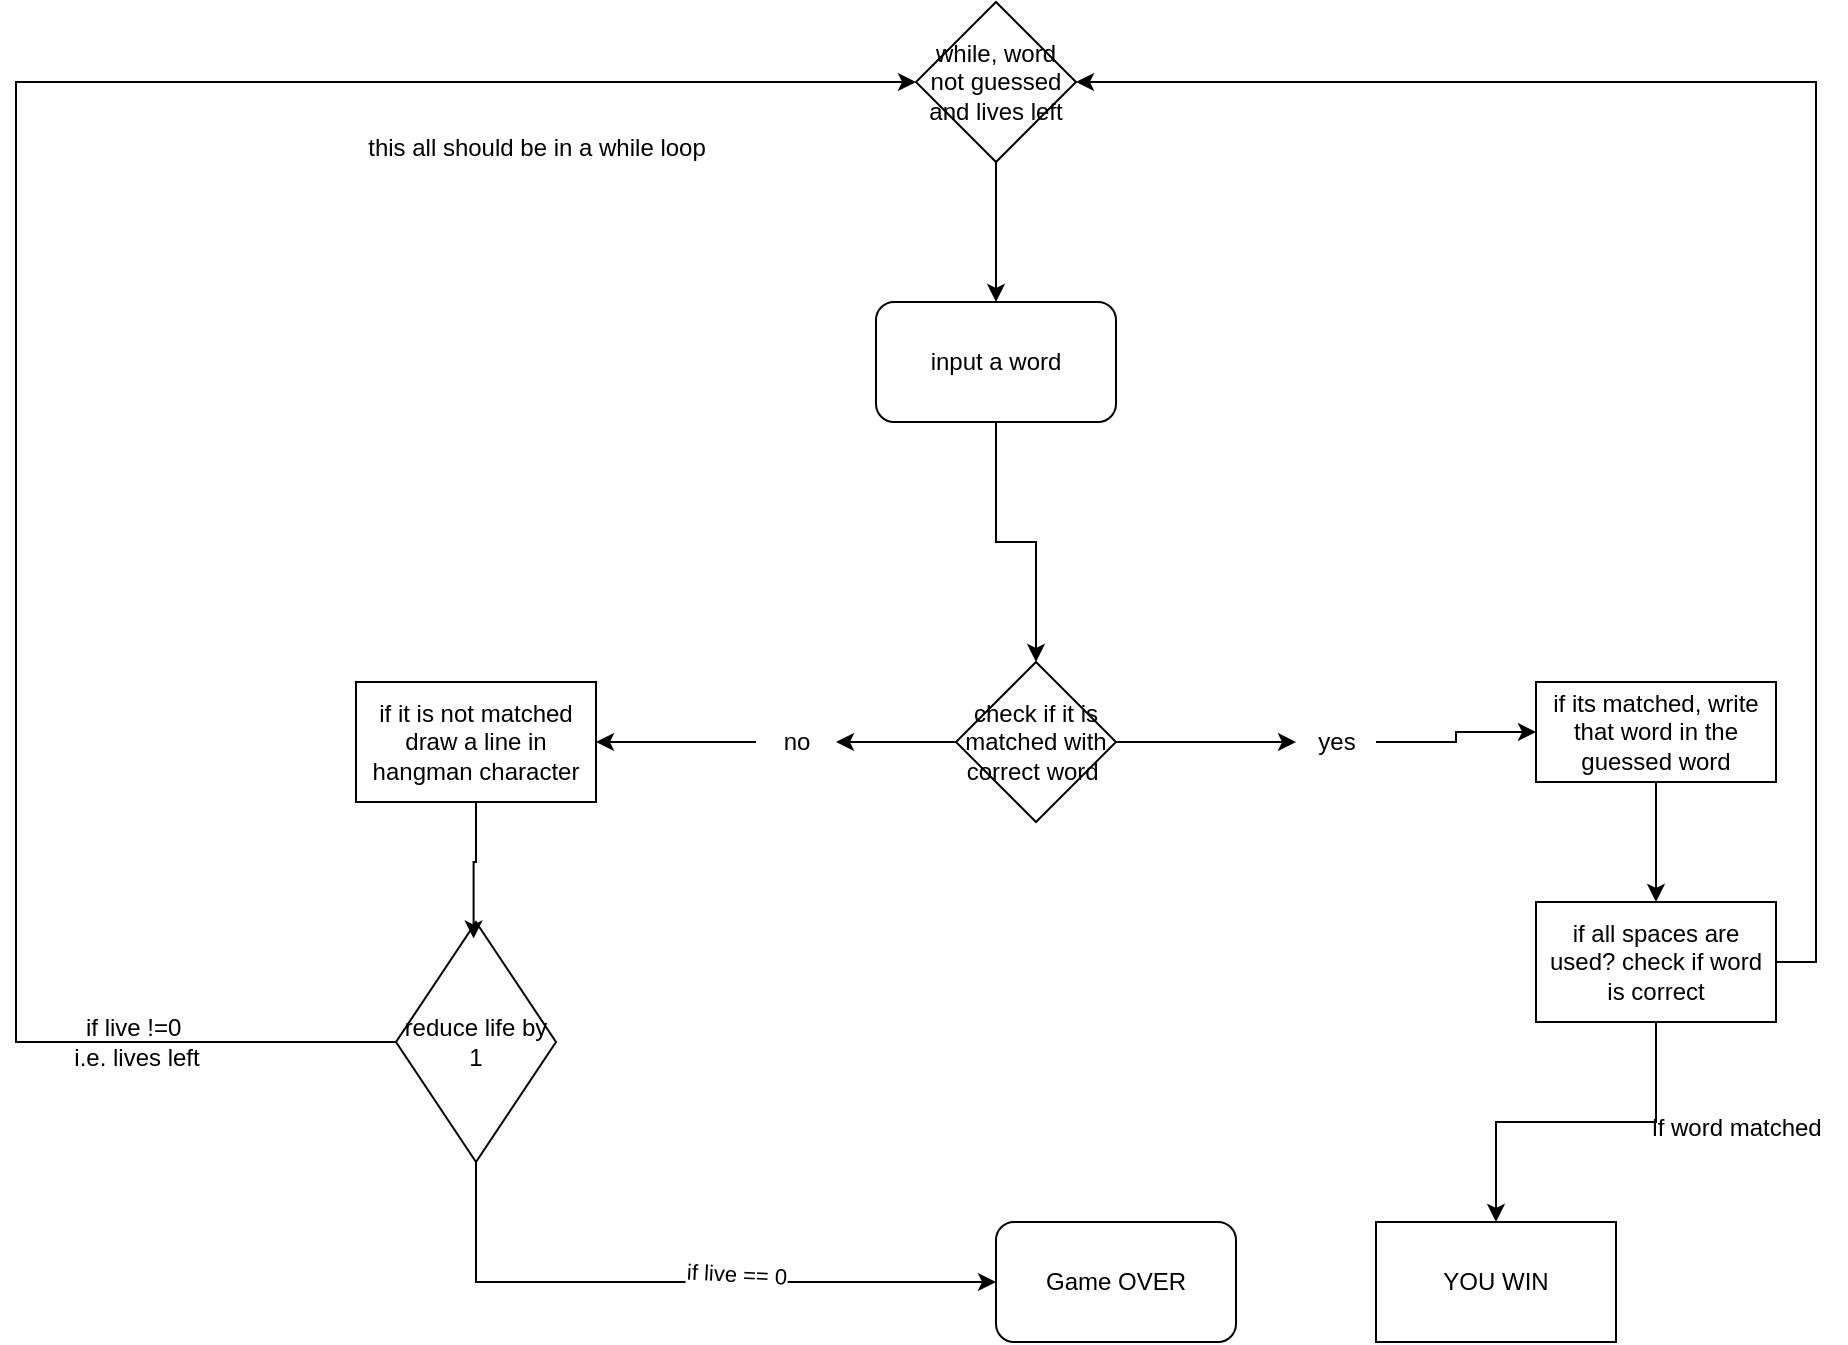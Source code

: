 <mxfile version="24.4.13" type="device">
  <diagram name="Page-1" id="urrX0BqP7gOqeBc0GH5a">
    <mxGraphModel dx="2600" dy="883" grid="1" gridSize="10" guides="1" tooltips="1" connect="1" arrows="1" fold="1" page="1" pageScale="1" pageWidth="850" pageHeight="1100" math="0" shadow="0">
      <root>
        <mxCell id="0" />
        <mxCell id="1" parent="0" />
        <mxCell id="dUazeYfnmG6VWpRsBNlW-36" style="edgeStyle=orthogonalEdgeStyle;rounded=0;orthogonalLoop=1;jettySize=auto;html=1;entryX=0.5;entryY=0;entryDx=0;entryDy=0;" edge="1" parent="1" source="dUazeYfnmG6VWpRsBNlW-1" target="dUazeYfnmG6VWpRsBNlW-4">
          <mxGeometry relative="1" as="geometry" />
        </mxCell>
        <mxCell id="dUazeYfnmG6VWpRsBNlW-1" value="input a word" style="rounded=1;whiteSpace=wrap;html=1;" vertex="1" parent="1">
          <mxGeometry x="250" y="180" width="120" height="60" as="geometry" />
        </mxCell>
        <mxCell id="dUazeYfnmG6VWpRsBNlW-6" style="edgeStyle=orthogonalEdgeStyle;rounded=0;orthogonalLoop=1;jettySize=auto;html=1;exitX=1;exitY=0.5;exitDx=0;exitDy=0;entryX=0;entryY=0.5;entryDx=0;entryDy=0;" edge="1" parent="1" source="dUazeYfnmG6VWpRsBNlW-7" target="dUazeYfnmG6VWpRsBNlW-5">
          <mxGeometry relative="1" as="geometry" />
        </mxCell>
        <mxCell id="dUazeYfnmG6VWpRsBNlW-9" style="edgeStyle=orthogonalEdgeStyle;rounded=0;orthogonalLoop=1;jettySize=auto;html=1;entryX=1;entryY=0.5;entryDx=0;entryDy=0;" edge="1" parent="1" source="dUazeYfnmG6VWpRsBNlW-10" target="dUazeYfnmG6VWpRsBNlW-11">
          <mxGeometry relative="1" as="geometry">
            <mxPoint x="240" y="220" as="targetPoint" />
            <Array as="points">
              <mxPoint x="130" y="400" />
            </Array>
          </mxGeometry>
        </mxCell>
        <mxCell id="dUazeYfnmG6VWpRsBNlW-4" value="check if it is matched with correct word&amp;nbsp;" style="rhombus;whiteSpace=wrap;html=1;" vertex="1" parent="1">
          <mxGeometry x="290" y="360" width="80" height="80" as="geometry" />
        </mxCell>
        <mxCell id="dUazeYfnmG6VWpRsBNlW-30" style="edgeStyle=orthogonalEdgeStyle;rounded=0;orthogonalLoop=1;jettySize=auto;html=1;entryX=0.5;entryY=0;entryDx=0;entryDy=0;" edge="1" parent="1" source="dUazeYfnmG6VWpRsBNlW-5" target="dUazeYfnmG6VWpRsBNlW-29">
          <mxGeometry relative="1" as="geometry" />
        </mxCell>
        <mxCell id="dUazeYfnmG6VWpRsBNlW-5" value="if its matched, write that word in the guessed word" style="whiteSpace=wrap;html=1;" vertex="1" parent="1">
          <mxGeometry x="580" y="370" width="120" height="50" as="geometry" />
        </mxCell>
        <mxCell id="dUazeYfnmG6VWpRsBNlW-8" value="" style="edgeStyle=orthogonalEdgeStyle;rounded=0;orthogonalLoop=1;jettySize=auto;html=1;exitX=1;exitY=0.5;exitDx=0;exitDy=0;entryX=0;entryY=0.5;entryDx=0;entryDy=0;" edge="1" parent="1" source="dUazeYfnmG6VWpRsBNlW-4" target="dUazeYfnmG6VWpRsBNlW-7">
          <mxGeometry relative="1" as="geometry">
            <mxPoint x="410" y="220" as="sourcePoint" />
            <mxPoint x="480" y="220" as="targetPoint" />
          </mxGeometry>
        </mxCell>
        <mxCell id="dUazeYfnmG6VWpRsBNlW-7" value="yes" style="text;html=1;align=center;verticalAlign=middle;resizable=0;points=[];autosize=1;strokeColor=none;fillColor=none;" vertex="1" parent="1">
          <mxGeometry x="460" y="385" width="40" height="30" as="geometry" />
        </mxCell>
        <mxCell id="dUazeYfnmG6VWpRsBNlW-11" value="if it is not matched draw a line in hangman character" style="whiteSpace=wrap;html=1;" vertex="1" parent="1">
          <mxGeometry x="-10" y="370" width="120" height="60" as="geometry" />
        </mxCell>
        <mxCell id="dUazeYfnmG6VWpRsBNlW-12" value="this all should be in a while loop" style="text;html=1;align=center;verticalAlign=middle;resizable=0;points=[];autosize=1;strokeColor=none;fillColor=none;" vertex="1" parent="1">
          <mxGeometry x="-15" y="88" width="190" height="30" as="geometry" />
        </mxCell>
        <mxCell id="dUazeYfnmG6VWpRsBNlW-13" value="" style="edgeStyle=orthogonalEdgeStyle;rounded=0;orthogonalLoop=1;jettySize=auto;html=1;entryX=1;entryY=0.5;entryDx=0;entryDy=0;" edge="1" parent="1" source="dUazeYfnmG6VWpRsBNlW-4" target="dUazeYfnmG6VWpRsBNlW-10">
          <mxGeometry relative="1" as="geometry">
            <mxPoint x="130" y="410" as="targetPoint" />
            <mxPoint x="290" y="400" as="sourcePoint" />
            <Array as="points" />
          </mxGeometry>
        </mxCell>
        <mxCell id="dUazeYfnmG6VWpRsBNlW-10" value="no" style="text;html=1;align=center;verticalAlign=middle;resizable=0;points=[];autosize=1;strokeColor=none;fillColor=none;" vertex="1" parent="1">
          <mxGeometry x="190" y="385" width="40" height="30" as="geometry" />
        </mxCell>
        <mxCell id="dUazeYfnmG6VWpRsBNlW-35" style="edgeStyle=orthogonalEdgeStyle;rounded=0;orthogonalLoop=1;jettySize=auto;html=1;exitX=0.5;exitY=1;exitDx=0;exitDy=0;entryX=0.5;entryY=0;entryDx=0;entryDy=0;" edge="1" parent="1" source="dUazeYfnmG6VWpRsBNlW-14" target="dUazeYfnmG6VWpRsBNlW-1">
          <mxGeometry relative="1" as="geometry" />
        </mxCell>
        <mxCell id="dUazeYfnmG6VWpRsBNlW-14" value="while, word not guessed and lives left" style="rhombus;whiteSpace=wrap;html=1;" vertex="1" parent="1">
          <mxGeometry x="270" y="30" width="80" height="80" as="geometry" />
        </mxCell>
        <mxCell id="dUazeYfnmG6VWpRsBNlW-26" style="edgeStyle=orthogonalEdgeStyle;rounded=0;orthogonalLoop=1;jettySize=auto;html=1;exitX=0.5;exitY=1;exitDx=0;exitDy=0;entryX=0;entryY=0.5;entryDx=0;entryDy=0;" edge="1" parent="1" source="dUazeYfnmG6VWpRsBNlW-19" target="dUazeYfnmG6VWpRsBNlW-24">
          <mxGeometry relative="1" as="geometry" />
        </mxCell>
        <mxCell id="dUazeYfnmG6VWpRsBNlW-27" value="if live == 0" style="edgeLabel;html=1;align=center;verticalAlign=middle;resizable=0;points=[];rotation=3;" vertex="1" connectable="0" parent="dUazeYfnmG6VWpRsBNlW-26">
          <mxGeometry x="0.185" y="4" relative="1" as="geometry">
            <mxPoint as="offset" />
          </mxGeometry>
        </mxCell>
        <mxCell id="dUazeYfnmG6VWpRsBNlW-33" style="edgeStyle=orthogonalEdgeStyle;rounded=0;orthogonalLoop=1;jettySize=auto;html=1;exitX=0;exitY=0.5;exitDx=0;exitDy=0;entryX=0;entryY=0.5;entryDx=0;entryDy=0;" edge="1" parent="1" source="dUazeYfnmG6VWpRsBNlW-19" target="dUazeYfnmG6VWpRsBNlW-14">
          <mxGeometry relative="1" as="geometry">
            <mxPoint x="-90" y="310.0" as="targetPoint" />
            <Array as="points">
              <mxPoint x="-180" y="550" />
              <mxPoint x="-180" y="70" />
            </Array>
          </mxGeometry>
        </mxCell>
        <mxCell id="dUazeYfnmG6VWpRsBNlW-19" value="reduce life by 1" style="rhombus;whiteSpace=wrap;html=1;" vertex="1" parent="1">
          <mxGeometry x="10" y="490" width="80" height="120" as="geometry" />
        </mxCell>
        <mxCell id="dUazeYfnmG6VWpRsBNlW-22" style="edgeStyle=orthogonalEdgeStyle;rounded=0;orthogonalLoop=1;jettySize=auto;html=1;entryX=0.485;entryY=0.069;entryDx=0;entryDy=0;entryPerimeter=0;" edge="1" parent="1" source="dUazeYfnmG6VWpRsBNlW-11" target="dUazeYfnmG6VWpRsBNlW-19">
          <mxGeometry relative="1" as="geometry" />
        </mxCell>
        <mxCell id="dUazeYfnmG6VWpRsBNlW-24" value="Game OVER" style="rounded=1;whiteSpace=wrap;html=1;" vertex="1" parent="1">
          <mxGeometry x="310" y="640" width="120" height="60" as="geometry" />
        </mxCell>
        <mxCell id="dUazeYfnmG6VWpRsBNlW-25" value="YOU WIN" style="whiteSpace=wrap;html=1;" vertex="1" parent="1">
          <mxGeometry x="500" y="640" width="120" height="60" as="geometry" />
        </mxCell>
        <mxCell id="dUazeYfnmG6VWpRsBNlW-31" style="edgeStyle=orthogonalEdgeStyle;rounded=0;orthogonalLoop=1;jettySize=auto;html=1;entryX=0.5;entryY=0;entryDx=0;entryDy=0;" edge="1" parent="1" source="dUazeYfnmG6VWpRsBNlW-29" target="dUazeYfnmG6VWpRsBNlW-25">
          <mxGeometry relative="1" as="geometry" />
        </mxCell>
        <mxCell id="dUazeYfnmG6VWpRsBNlW-37" style="edgeStyle=orthogonalEdgeStyle;rounded=0;orthogonalLoop=1;jettySize=auto;html=1;exitX=1;exitY=0.5;exitDx=0;exitDy=0;entryX=1;entryY=0.5;entryDx=0;entryDy=0;" edge="1" parent="1" source="dUazeYfnmG6VWpRsBNlW-29" target="dUazeYfnmG6VWpRsBNlW-14">
          <mxGeometry relative="1" as="geometry">
            <mxPoint x="410" y="200" as="targetPoint" />
          </mxGeometry>
        </mxCell>
        <mxCell id="dUazeYfnmG6VWpRsBNlW-29" value="if all spaces are used? check if word is correct" style="whiteSpace=wrap;html=1;" vertex="1" parent="1">
          <mxGeometry x="580" y="480" width="120" height="60" as="geometry" />
        </mxCell>
        <mxCell id="dUazeYfnmG6VWpRsBNlW-32" value="if word matched" style="text;html=1;align=center;verticalAlign=middle;resizable=0;points=[];autosize=1;strokeColor=none;fillColor=none;" vertex="1" parent="1">
          <mxGeometry x="625" y="578" width="110" height="30" as="geometry" />
        </mxCell>
        <mxCell id="dUazeYfnmG6VWpRsBNlW-34" value="if live !=0&amp;nbsp;&lt;div&gt;i.e. lives left&lt;/div&gt;" style="text;html=1;align=center;verticalAlign=middle;resizable=0;points=[];autosize=1;strokeColor=none;fillColor=none;" vertex="1" parent="1">
          <mxGeometry x="-165" y="530" width="90" height="40" as="geometry" />
        </mxCell>
      </root>
    </mxGraphModel>
  </diagram>
</mxfile>
